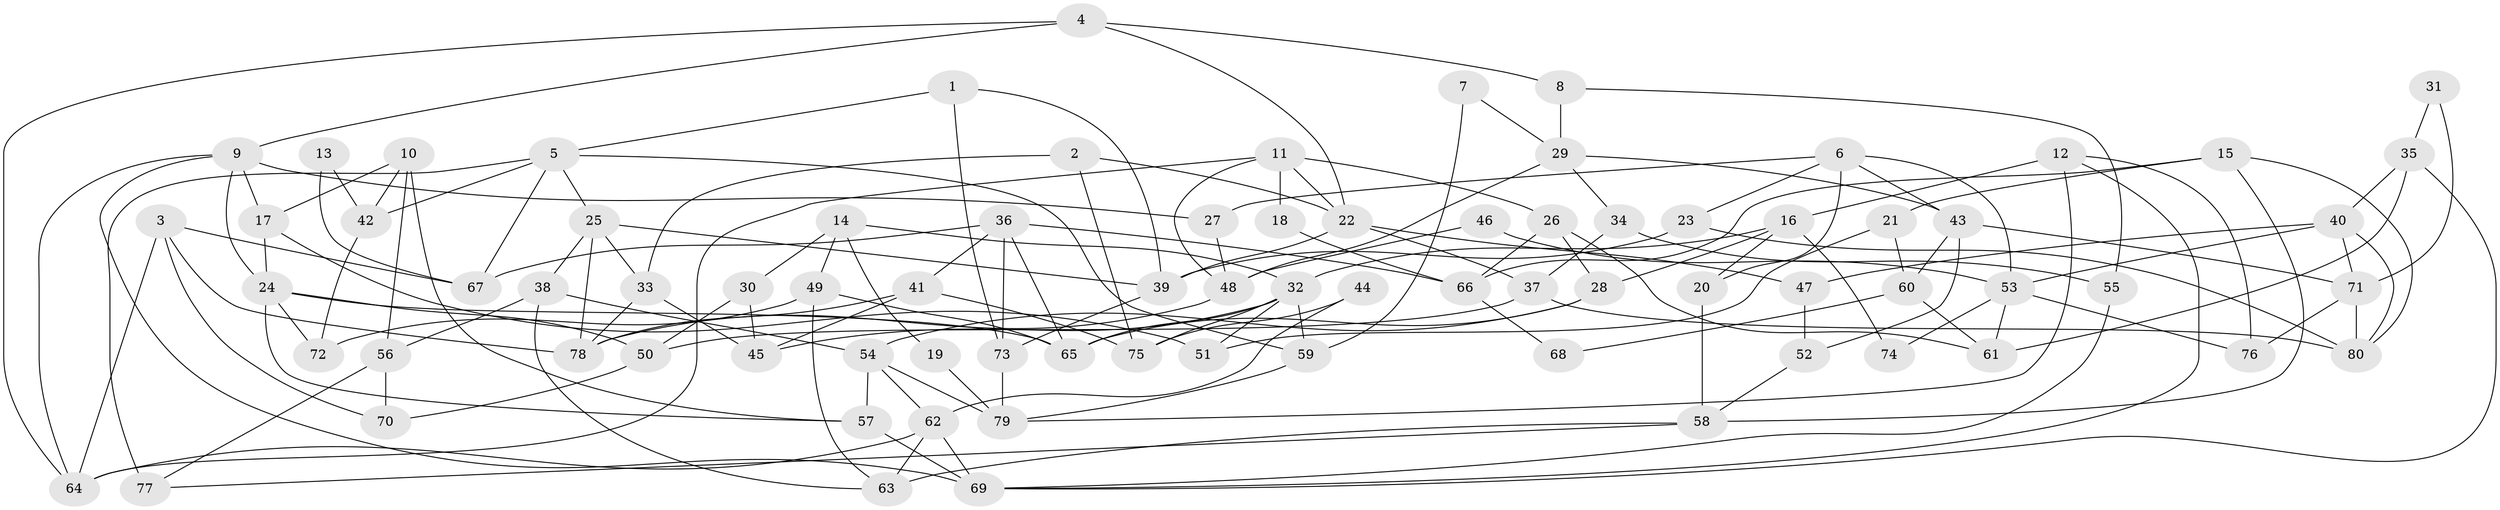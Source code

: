 // Generated by graph-tools (version 1.1) at 2025/35/03/09/25 02:35:57]
// undirected, 80 vertices, 160 edges
graph export_dot {
graph [start="1"]
  node [color=gray90,style=filled];
  1;
  2;
  3;
  4;
  5;
  6;
  7;
  8;
  9;
  10;
  11;
  12;
  13;
  14;
  15;
  16;
  17;
  18;
  19;
  20;
  21;
  22;
  23;
  24;
  25;
  26;
  27;
  28;
  29;
  30;
  31;
  32;
  33;
  34;
  35;
  36;
  37;
  38;
  39;
  40;
  41;
  42;
  43;
  44;
  45;
  46;
  47;
  48;
  49;
  50;
  51;
  52;
  53;
  54;
  55;
  56;
  57;
  58;
  59;
  60;
  61;
  62;
  63;
  64;
  65;
  66;
  67;
  68;
  69;
  70;
  71;
  72;
  73;
  74;
  75;
  76;
  77;
  78;
  79;
  80;
  1 -- 39;
  1 -- 73;
  1 -- 5;
  2 -- 22;
  2 -- 33;
  2 -- 75;
  3 -- 70;
  3 -- 67;
  3 -- 64;
  3 -- 78;
  4 -- 64;
  4 -- 9;
  4 -- 8;
  4 -- 22;
  5 -- 25;
  5 -- 42;
  5 -- 59;
  5 -- 67;
  5 -- 77;
  6 -- 27;
  6 -- 53;
  6 -- 20;
  6 -- 23;
  6 -- 43;
  7 -- 29;
  7 -- 59;
  8 -- 55;
  8 -- 29;
  9 -- 69;
  9 -- 64;
  9 -- 17;
  9 -- 24;
  9 -- 27;
  10 -- 17;
  10 -- 57;
  10 -- 42;
  10 -- 56;
  11 -- 48;
  11 -- 22;
  11 -- 18;
  11 -- 26;
  11 -- 64;
  12 -- 69;
  12 -- 16;
  12 -- 76;
  12 -- 79;
  13 -- 42;
  13 -- 67;
  14 -- 32;
  14 -- 49;
  14 -- 19;
  14 -- 30;
  15 -- 58;
  15 -- 80;
  15 -- 21;
  15 -- 66;
  16 -- 28;
  16 -- 32;
  16 -- 20;
  16 -- 74;
  17 -- 51;
  17 -- 24;
  18 -- 66;
  19 -- 79;
  20 -- 58;
  21 -- 60;
  21 -- 51;
  22 -- 39;
  22 -- 37;
  22 -- 47;
  23 -- 39;
  23 -- 80;
  24 -- 50;
  24 -- 57;
  24 -- 65;
  24 -- 72;
  25 -- 78;
  25 -- 38;
  25 -- 33;
  25 -- 39;
  26 -- 28;
  26 -- 61;
  26 -- 66;
  27 -- 48;
  28 -- 54;
  28 -- 65;
  29 -- 43;
  29 -- 34;
  29 -- 48;
  30 -- 50;
  30 -- 45;
  31 -- 71;
  31 -- 35;
  32 -- 45;
  32 -- 65;
  32 -- 51;
  32 -- 59;
  32 -- 75;
  33 -- 78;
  33 -- 45;
  34 -- 37;
  34 -- 55;
  35 -- 61;
  35 -- 69;
  35 -- 40;
  36 -- 41;
  36 -- 66;
  36 -- 65;
  36 -- 67;
  36 -- 73;
  37 -- 80;
  37 -- 50;
  38 -- 54;
  38 -- 63;
  38 -- 56;
  39 -- 73;
  40 -- 80;
  40 -- 47;
  40 -- 53;
  40 -- 71;
  41 -- 75;
  41 -- 45;
  41 -- 78;
  42 -- 72;
  43 -- 52;
  43 -- 60;
  43 -- 71;
  44 -- 75;
  44 -- 62;
  46 -- 48;
  46 -- 53;
  47 -- 52;
  48 -- 78;
  49 -- 65;
  49 -- 72;
  49 -- 63;
  50 -- 70;
  52 -- 58;
  53 -- 76;
  53 -- 61;
  53 -- 74;
  54 -- 79;
  54 -- 62;
  54 -- 57;
  55 -- 69;
  56 -- 70;
  56 -- 77;
  57 -- 69;
  58 -- 77;
  58 -- 63;
  59 -- 79;
  60 -- 61;
  60 -- 68;
  62 -- 63;
  62 -- 64;
  62 -- 69;
  66 -- 68;
  71 -- 76;
  71 -- 80;
  73 -- 79;
}
